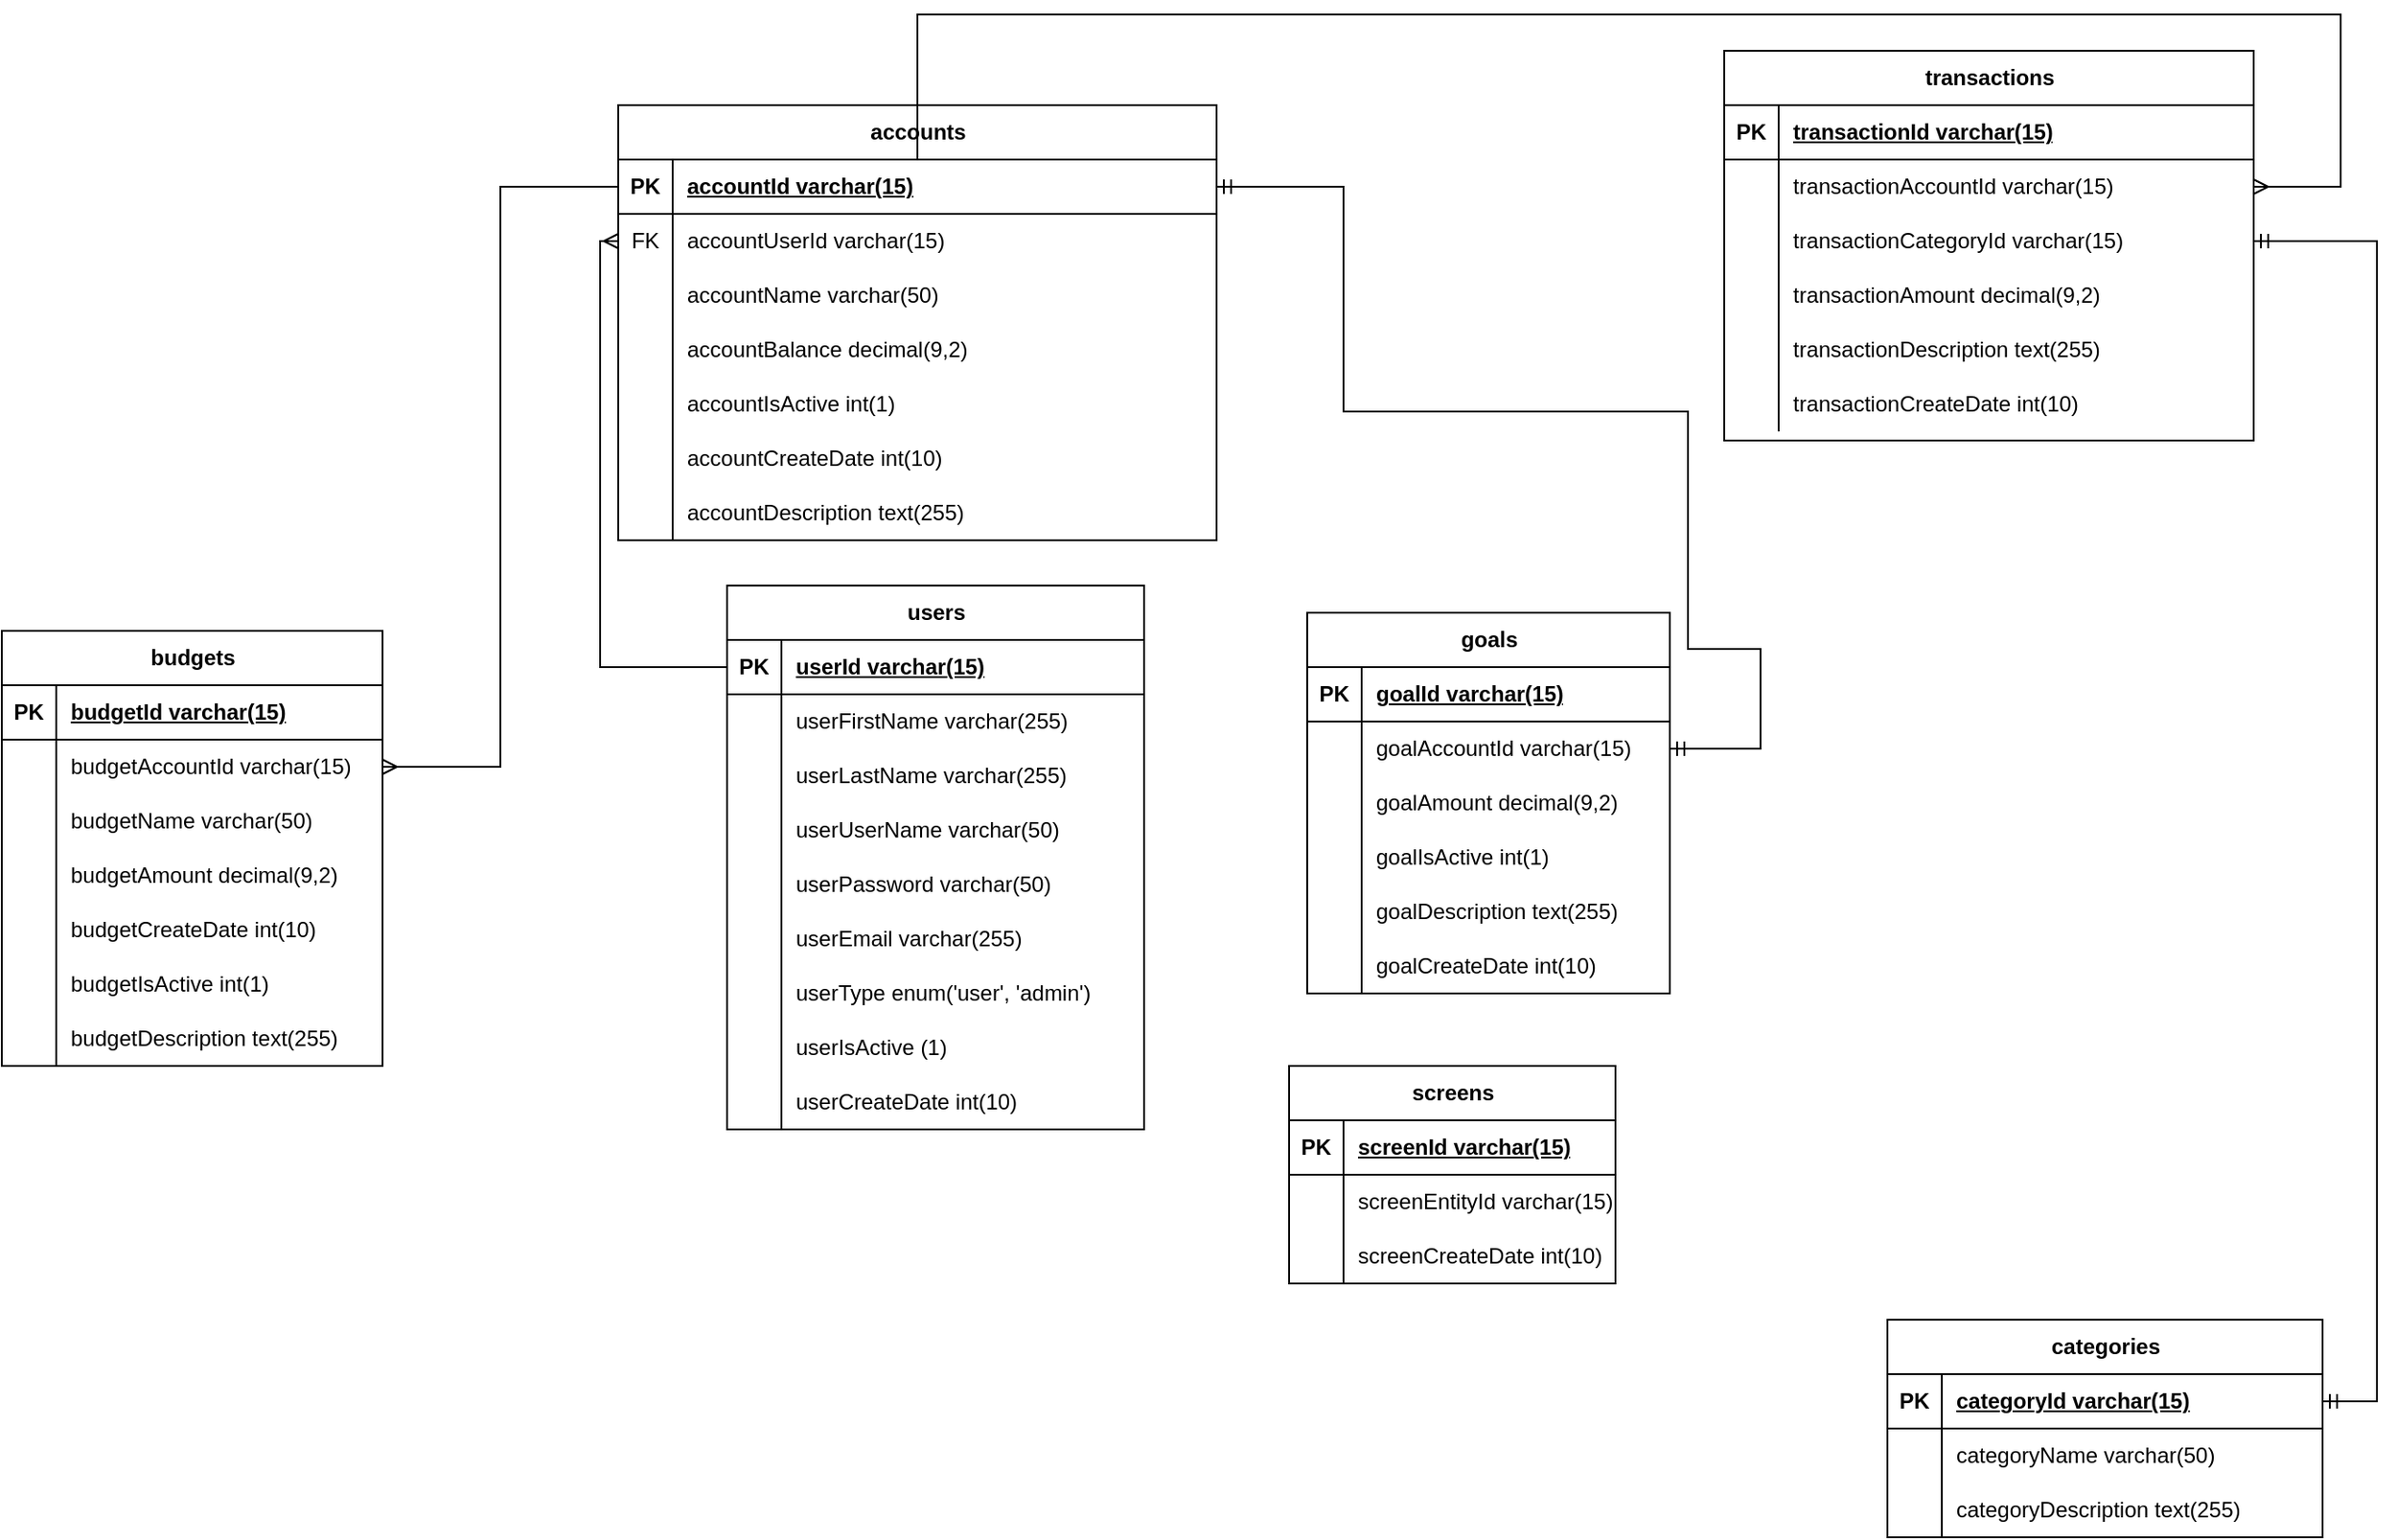 <mxfile version="23.0.2" type="device">
  <diagram name="Page-1" id="NFfVPkfg3WspIjp5chch">
    <mxGraphModel dx="2524" dy="1944" grid="1" gridSize="10" guides="1" tooltips="1" connect="1" arrows="1" fold="1" page="1" pageScale="1" pageWidth="850" pageHeight="1100" math="0" shadow="0">
      <root>
        <mxCell id="0" />
        <mxCell id="1" parent="0" />
        <mxCell id="ps7p_dMLanbPdUKa7c9A-72" value="accounts" style="shape=table;startSize=30;container=1;collapsible=1;childLayout=tableLayout;fixedRows=1;rowLines=0;fontStyle=1;align=center;resizeLast=1;html=1;" parent="1" vertex="1">
          <mxGeometry x="130" y="-140" width="330" height="240" as="geometry" />
        </mxCell>
        <mxCell id="ps7p_dMLanbPdUKa7c9A-73" value="" style="shape=tableRow;horizontal=0;startSize=0;swimlaneHead=0;swimlaneBody=0;fillColor=none;collapsible=0;dropTarget=0;points=[[0,0.5],[1,0.5]];portConstraint=eastwest;top=0;left=0;right=0;bottom=1;" parent="ps7p_dMLanbPdUKa7c9A-72" vertex="1">
          <mxGeometry y="30" width="330" height="30" as="geometry" />
        </mxCell>
        <mxCell id="ps7p_dMLanbPdUKa7c9A-74" value="PK" style="shape=partialRectangle;connectable=0;fillColor=none;top=0;left=0;bottom=0;right=0;fontStyle=1;overflow=hidden;whiteSpace=wrap;html=1;" parent="ps7p_dMLanbPdUKa7c9A-73" vertex="1">
          <mxGeometry width="30" height="30" as="geometry">
            <mxRectangle width="30" height="30" as="alternateBounds" />
          </mxGeometry>
        </mxCell>
        <mxCell id="ps7p_dMLanbPdUKa7c9A-75" value="accountId varchar(15)" style="shape=partialRectangle;connectable=0;fillColor=none;top=0;left=0;bottom=0;right=0;align=left;spacingLeft=6;fontStyle=5;overflow=hidden;whiteSpace=wrap;html=1;" parent="ps7p_dMLanbPdUKa7c9A-73" vertex="1">
          <mxGeometry x="30" width="300" height="30" as="geometry">
            <mxRectangle width="300" height="30" as="alternateBounds" />
          </mxGeometry>
        </mxCell>
        <mxCell id="jUi3VwYQVoa_8vwCryRU-14" value="" style="shape=tableRow;horizontal=0;startSize=0;swimlaneHead=0;swimlaneBody=0;fillColor=none;collapsible=0;dropTarget=0;points=[[0,0.5],[1,0.5]];portConstraint=eastwest;top=0;left=0;right=0;bottom=0;" parent="ps7p_dMLanbPdUKa7c9A-72" vertex="1">
          <mxGeometry y="60" width="330" height="30" as="geometry" />
        </mxCell>
        <mxCell id="jUi3VwYQVoa_8vwCryRU-15" value="FK" style="shape=partialRectangle;connectable=0;fillColor=none;top=0;left=0;bottom=0;right=0;editable=1;overflow=hidden;whiteSpace=wrap;html=1;" parent="jUi3VwYQVoa_8vwCryRU-14" vertex="1">
          <mxGeometry width="30" height="30" as="geometry">
            <mxRectangle width="30" height="30" as="alternateBounds" />
          </mxGeometry>
        </mxCell>
        <mxCell id="jUi3VwYQVoa_8vwCryRU-16" value="accountUserId varchar(15)" style="shape=partialRectangle;connectable=0;fillColor=none;top=0;left=0;bottom=0;right=0;align=left;spacingLeft=6;overflow=hidden;whiteSpace=wrap;html=1;" parent="jUi3VwYQVoa_8vwCryRU-14" vertex="1">
          <mxGeometry x="30" width="300" height="30" as="geometry">
            <mxRectangle width="300" height="30" as="alternateBounds" />
          </mxGeometry>
        </mxCell>
        <mxCell id="ps7p_dMLanbPdUKa7c9A-76" value="" style="shape=tableRow;horizontal=0;startSize=0;swimlaneHead=0;swimlaneBody=0;fillColor=none;collapsible=0;dropTarget=0;points=[[0,0.5],[1,0.5]];portConstraint=eastwest;top=0;left=0;right=0;bottom=0;" parent="ps7p_dMLanbPdUKa7c9A-72" vertex="1">
          <mxGeometry y="90" width="330" height="30" as="geometry" />
        </mxCell>
        <mxCell id="ps7p_dMLanbPdUKa7c9A-77" value="" style="shape=partialRectangle;connectable=0;fillColor=none;top=0;left=0;bottom=0;right=0;editable=1;overflow=hidden;whiteSpace=wrap;html=1;" parent="ps7p_dMLanbPdUKa7c9A-76" vertex="1">
          <mxGeometry width="30" height="30" as="geometry">
            <mxRectangle width="30" height="30" as="alternateBounds" />
          </mxGeometry>
        </mxCell>
        <mxCell id="ps7p_dMLanbPdUKa7c9A-78" value="accountName varchar(50)" style="shape=partialRectangle;connectable=0;fillColor=none;top=0;left=0;bottom=0;right=0;align=left;spacingLeft=6;overflow=hidden;whiteSpace=wrap;html=1;" parent="ps7p_dMLanbPdUKa7c9A-76" vertex="1">
          <mxGeometry x="30" width="300" height="30" as="geometry">
            <mxRectangle width="300" height="30" as="alternateBounds" />
          </mxGeometry>
        </mxCell>
        <mxCell id="ps7p_dMLanbPdUKa7c9A-79" value="" style="shape=tableRow;horizontal=0;startSize=0;swimlaneHead=0;swimlaneBody=0;fillColor=none;collapsible=0;dropTarget=0;points=[[0,0.5],[1,0.5]];portConstraint=eastwest;top=0;left=0;right=0;bottom=0;" parent="ps7p_dMLanbPdUKa7c9A-72" vertex="1">
          <mxGeometry y="120" width="330" height="30" as="geometry" />
        </mxCell>
        <mxCell id="ps7p_dMLanbPdUKa7c9A-80" value="" style="shape=partialRectangle;connectable=0;fillColor=none;top=0;left=0;bottom=0;right=0;editable=1;overflow=hidden;whiteSpace=wrap;html=1;" parent="ps7p_dMLanbPdUKa7c9A-79" vertex="1">
          <mxGeometry width="30" height="30" as="geometry">
            <mxRectangle width="30" height="30" as="alternateBounds" />
          </mxGeometry>
        </mxCell>
        <mxCell id="ps7p_dMLanbPdUKa7c9A-81" value="accountBalance decimal(9,2)" style="shape=partialRectangle;connectable=0;fillColor=none;top=0;left=0;bottom=0;right=0;align=left;spacingLeft=6;overflow=hidden;whiteSpace=wrap;html=1;" parent="ps7p_dMLanbPdUKa7c9A-79" vertex="1">
          <mxGeometry x="30" width="300" height="30" as="geometry">
            <mxRectangle width="300" height="30" as="alternateBounds" />
          </mxGeometry>
        </mxCell>
        <mxCell id="ps7p_dMLanbPdUKa7c9A-128" value="" style="shape=tableRow;horizontal=0;startSize=0;swimlaneHead=0;swimlaneBody=0;fillColor=none;collapsible=0;dropTarget=0;points=[[0,0.5],[1,0.5]];portConstraint=eastwest;top=0;left=0;right=0;bottom=0;" parent="ps7p_dMLanbPdUKa7c9A-72" vertex="1">
          <mxGeometry y="150" width="330" height="30" as="geometry" />
        </mxCell>
        <mxCell id="ps7p_dMLanbPdUKa7c9A-129" value="" style="shape=partialRectangle;connectable=0;fillColor=none;top=0;left=0;bottom=0;right=0;editable=1;overflow=hidden;whiteSpace=wrap;html=1;" parent="ps7p_dMLanbPdUKa7c9A-128" vertex="1">
          <mxGeometry width="30" height="30" as="geometry">
            <mxRectangle width="30" height="30" as="alternateBounds" />
          </mxGeometry>
        </mxCell>
        <mxCell id="ps7p_dMLanbPdUKa7c9A-130" value="accountIsActive int(1)" style="shape=partialRectangle;connectable=0;fillColor=none;top=0;left=0;bottom=0;right=0;align=left;spacingLeft=6;overflow=hidden;whiteSpace=wrap;html=1;" parent="ps7p_dMLanbPdUKa7c9A-128" vertex="1">
          <mxGeometry x="30" width="300" height="30" as="geometry">
            <mxRectangle width="300" height="30" as="alternateBounds" />
          </mxGeometry>
        </mxCell>
        <mxCell id="ps7p_dMLanbPdUKa7c9A-131" value="" style="shape=tableRow;horizontal=0;startSize=0;swimlaneHead=0;swimlaneBody=0;fillColor=none;collapsible=0;dropTarget=0;points=[[0,0.5],[1,0.5]];portConstraint=eastwest;top=0;left=0;right=0;bottom=0;" parent="ps7p_dMLanbPdUKa7c9A-72" vertex="1">
          <mxGeometry y="180" width="330" height="30" as="geometry" />
        </mxCell>
        <mxCell id="ps7p_dMLanbPdUKa7c9A-132" value="" style="shape=partialRectangle;connectable=0;fillColor=none;top=0;left=0;bottom=0;right=0;editable=1;overflow=hidden;whiteSpace=wrap;html=1;" parent="ps7p_dMLanbPdUKa7c9A-131" vertex="1">
          <mxGeometry width="30" height="30" as="geometry">
            <mxRectangle width="30" height="30" as="alternateBounds" />
          </mxGeometry>
        </mxCell>
        <mxCell id="ps7p_dMLanbPdUKa7c9A-133" value="accountCreateDate int(10)" style="shape=partialRectangle;connectable=0;fillColor=none;top=0;left=0;bottom=0;right=0;align=left;spacingLeft=6;overflow=hidden;whiteSpace=wrap;html=1;" parent="ps7p_dMLanbPdUKa7c9A-131" vertex="1">
          <mxGeometry x="30" width="300" height="30" as="geometry">
            <mxRectangle width="300" height="30" as="alternateBounds" />
          </mxGeometry>
        </mxCell>
        <mxCell id="ps7p_dMLanbPdUKa7c9A-134" value="" style="shape=tableRow;horizontal=0;startSize=0;swimlaneHead=0;swimlaneBody=0;fillColor=none;collapsible=0;dropTarget=0;points=[[0,0.5],[1,0.5]];portConstraint=eastwest;top=0;left=0;right=0;bottom=0;" parent="ps7p_dMLanbPdUKa7c9A-72" vertex="1">
          <mxGeometry y="210" width="330" height="30" as="geometry" />
        </mxCell>
        <mxCell id="ps7p_dMLanbPdUKa7c9A-135" value="" style="shape=partialRectangle;connectable=0;fillColor=none;top=0;left=0;bottom=0;right=0;editable=1;overflow=hidden;whiteSpace=wrap;html=1;" parent="ps7p_dMLanbPdUKa7c9A-134" vertex="1">
          <mxGeometry width="30" height="30" as="geometry">
            <mxRectangle width="30" height="30" as="alternateBounds" />
          </mxGeometry>
        </mxCell>
        <mxCell id="ps7p_dMLanbPdUKa7c9A-136" value="accountDescription text(255)" style="shape=partialRectangle;connectable=0;fillColor=none;top=0;left=0;bottom=0;right=0;align=left;spacingLeft=6;overflow=hidden;whiteSpace=wrap;html=1;" parent="ps7p_dMLanbPdUKa7c9A-134" vertex="1">
          <mxGeometry x="30" width="300" height="30" as="geometry">
            <mxRectangle width="300" height="30" as="alternateBounds" />
          </mxGeometry>
        </mxCell>
        <mxCell id="ps7p_dMLanbPdUKa7c9A-91" value="transactions" style="shape=table;startSize=30;container=1;collapsible=1;childLayout=tableLayout;fixedRows=1;rowLines=0;fontStyle=1;align=center;resizeLast=1;html=1;" parent="1" vertex="1">
          <mxGeometry x="740" y="-170" width="292" height="215" as="geometry" />
        </mxCell>
        <mxCell id="ps7p_dMLanbPdUKa7c9A-92" value="" style="shape=tableRow;horizontal=0;startSize=0;swimlaneHead=0;swimlaneBody=0;fillColor=none;collapsible=0;dropTarget=0;points=[[0,0.5],[1,0.5]];portConstraint=eastwest;top=0;left=0;right=0;bottom=1;" parent="ps7p_dMLanbPdUKa7c9A-91" vertex="1">
          <mxGeometry y="30" width="292" height="30" as="geometry" />
        </mxCell>
        <mxCell id="ps7p_dMLanbPdUKa7c9A-93" value="PK" style="shape=partialRectangle;connectable=0;fillColor=none;top=0;left=0;bottom=0;right=0;fontStyle=1;overflow=hidden;whiteSpace=wrap;html=1;" parent="ps7p_dMLanbPdUKa7c9A-92" vertex="1">
          <mxGeometry width="30" height="30" as="geometry">
            <mxRectangle width="30" height="30" as="alternateBounds" />
          </mxGeometry>
        </mxCell>
        <mxCell id="ps7p_dMLanbPdUKa7c9A-94" value="transactionId varchar(15)" style="shape=partialRectangle;connectable=0;fillColor=none;top=0;left=0;bottom=0;right=0;align=left;spacingLeft=6;fontStyle=5;overflow=hidden;whiteSpace=wrap;html=1;" parent="ps7p_dMLanbPdUKa7c9A-92" vertex="1">
          <mxGeometry x="30" width="262" height="30" as="geometry">
            <mxRectangle width="262" height="30" as="alternateBounds" />
          </mxGeometry>
        </mxCell>
        <mxCell id="dwCNZ2BF6csvc88I9Wvq-50" value="" style="shape=tableRow;horizontal=0;startSize=0;swimlaneHead=0;swimlaneBody=0;fillColor=none;collapsible=0;dropTarget=0;points=[[0,0.5],[1,0.5]];portConstraint=eastwest;top=0;left=0;right=0;bottom=0;" parent="ps7p_dMLanbPdUKa7c9A-91" vertex="1">
          <mxGeometry y="60" width="292" height="30" as="geometry" />
        </mxCell>
        <mxCell id="dwCNZ2BF6csvc88I9Wvq-51" value="" style="shape=partialRectangle;connectable=0;fillColor=none;top=0;left=0;bottom=0;right=0;editable=1;overflow=hidden;whiteSpace=wrap;html=1;" parent="dwCNZ2BF6csvc88I9Wvq-50" vertex="1">
          <mxGeometry width="30" height="30" as="geometry">
            <mxRectangle width="30" height="30" as="alternateBounds" />
          </mxGeometry>
        </mxCell>
        <mxCell id="dwCNZ2BF6csvc88I9Wvq-52" value="transactionAccountId varchar(15)" style="shape=partialRectangle;connectable=0;fillColor=none;top=0;left=0;bottom=0;right=0;align=left;spacingLeft=6;overflow=hidden;whiteSpace=wrap;html=1;" parent="dwCNZ2BF6csvc88I9Wvq-50" vertex="1">
          <mxGeometry x="30" width="262" height="30" as="geometry">
            <mxRectangle width="262" height="30" as="alternateBounds" />
          </mxGeometry>
        </mxCell>
        <mxCell id="NsDCv9DLv3dNSXwsQV9g-46" value="" style="shape=tableRow;horizontal=0;startSize=0;swimlaneHead=0;swimlaneBody=0;fillColor=none;collapsible=0;dropTarget=0;points=[[0,0.5],[1,0.5]];portConstraint=eastwest;top=0;left=0;right=0;bottom=0;" parent="ps7p_dMLanbPdUKa7c9A-91" vertex="1">
          <mxGeometry y="90" width="292" height="30" as="geometry" />
        </mxCell>
        <mxCell id="NsDCv9DLv3dNSXwsQV9g-47" value="" style="shape=partialRectangle;connectable=0;fillColor=none;top=0;left=0;bottom=0;right=0;editable=1;overflow=hidden;whiteSpace=wrap;html=1;" parent="NsDCv9DLv3dNSXwsQV9g-46" vertex="1">
          <mxGeometry width="30" height="30" as="geometry">
            <mxRectangle width="30" height="30" as="alternateBounds" />
          </mxGeometry>
        </mxCell>
        <mxCell id="NsDCv9DLv3dNSXwsQV9g-48" value="transactionCategoryId varchar(15)" style="shape=partialRectangle;connectable=0;fillColor=none;top=0;left=0;bottom=0;right=0;align=left;spacingLeft=6;overflow=hidden;whiteSpace=wrap;html=1;" parent="NsDCv9DLv3dNSXwsQV9g-46" vertex="1">
          <mxGeometry x="30" width="262" height="30" as="geometry">
            <mxRectangle width="262" height="30" as="alternateBounds" />
          </mxGeometry>
        </mxCell>
        <mxCell id="ps7p_dMLanbPdUKa7c9A-98" value="" style="shape=tableRow;horizontal=0;startSize=0;swimlaneHead=0;swimlaneBody=0;fillColor=none;collapsible=0;dropTarget=0;points=[[0,0.5],[1,0.5]];portConstraint=eastwest;top=0;left=0;right=0;bottom=0;" parent="ps7p_dMLanbPdUKa7c9A-91" vertex="1">
          <mxGeometry y="120" width="292" height="30" as="geometry" />
        </mxCell>
        <mxCell id="ps7p_dMLanbPdUKa7c9A-99" value="" style="shape=partialRectangle;connectable=0;fillColor=none;top=0;left=0;bottom=0;right=0;editable=1;overflow=hidden;whiteSpace=wrap;html=1;" parent="ps7p_dMLanbPdUKa7c9A-98" vertex="1">
          <mxGeometry width="30" height="30" as="geometry">
            <mxRectangle width="30" height="30" as="alternateBounds" />
          </mxGeometry>
        </mxCell>
        <mxCell id="ps7p_dMLanbPdUKa7c9A-100" value="transactionAmount decimal(9,2)" style="shape=partialRectangle;connectable=0;fillColor=none;top=0;left=0;bottom=0;right=0;align=left;spacingLeft=6;overflow=hidden;whiteSpace=wrap;html=1;" parent="ps7p_dMLanbPdUKa7c9A-98" vertex="1">
          <mxGeometry x="30" width="262" height="30" as="geometry">
            <mxRectangle width="262" height="30" as="alternateBounds" />
          </mxGeometry>
        </mxCell>
        <mxCell id="ps7p_dMLanbPdUKa7c9A-104" value="" style="shape=tableRow;horizontal=0;startSize=0;swimlaneHead=0;swimlaneBody=0;fillColor=none;collapsible=0;dropTarget=0;points=[[0,0.5],[1,0.5]];portConstraint=eastwest;top=0;left=0;right=0;bottom=0;" parent="ps7p_dMLanbPdUKa7c9A-91" vertex="1">
          <mxGeometry y="150" width="292" height="30" as="geometry" />
        </mxCell>
        <mxCell id="ps7p_dMLanbPdUKa7c9A-105" value="" style="shape=partialRectangle;connectable=0;fillColor=none;top=0;left=0;bottom=0;right=0;editable=1;overflow=hidden;whiteSpace=wrap;html=1;" parent="ps7p_dMLanbPdUKa7c9A-104" vertex="1">
          <mxGeometry width="30" height="30" as="geometry">
            <mxRectangle width="30" height="30" as="alternateBounds" />
          </mxGeometry>
        </mxCell>
        <mxCell id="ps7p_dMLanbPdUKa7c9A-106" value="transactionDescription text(255)" style="shape=partialRectangle;connectable=0;fillColor=none;top=0;left=0;bottom=0;right=0;align=left;spacingLeft=6;overflow=hidden;whiteSpace=wrap;html=1;" parent="ps7p_dMLanbPdUKa7c9A-104" vertex="1">
          <mxGeometry x="30" width="262" height="30" as="geometry">
            <mxRectangle width="262" height="30" as="alternateBounds" />
          </mxGeometry>
        </mxCell>
        <mxCell id="ps7p_dMLanbPdUKa7c9A-107" value="" style="shape=tableRow;horizontal=0;startSize=0;swimlaneHead=0;swimlaneBody=0;fillColor=none;collapsible=0;dropTarget=0;points=[[0,0.5],[1,0.5]];portConstraint=eastwest;top=0;left=0;right=0;bottom=0;" parent="ps7p_dMLanbPdUKa7c9A-91" vertex="1">
          <mxGeometry y="180" width="292" height="30" as="geometry" />
        </mxCell>
        <mxCell id="ps7p_dMLanbPdUKa7c9A-108" value="" style="shape=partialRectangle;connectable=0;fillColor=none;top=0;left=0;bottom=0;right=0;editable=1;overflow=hidden;whiteSpace=wrap;html=1;" parent="ps7p_dMLanbPdUKa7c9A-107" vertex="1">
          <mxGeometry width="30" height="30" as="geometry">
            <mxRectangle width="30" height="30" as="alternateBounds" />
          </mxGeometry>
        </mxCell>
        <mxCell id="ps7p_dMLanbPdUKa7c9A-109" value="transactionCreateDate int(10)" style="shape=partialRectangle;connectable=0;fillColor=none;top=0;left=0;bottom=0;right=0;align=left;spacingLeft=6;overflow=hidden;whiteSpace=wrap;html=1;" parent="ps7p_dMLanbPdUKa7c9A-107" vertex="1">
          <mxGeometry x="30" width="262" height="30" as="geometry">
            <mxRectangle width="262" height="30" as="alternateBounds" />
          </mxGeometry>
        </mxCell>
        <mxCell id="jUi3VwYQVoa_8vwCryRU-1" value="users" style="shape=table;startSize=30;container=1;collapsible=1;childLayout=tableLayout;fixedRows=1;rowLines=0;fontStyle=1;align=center;resizeLast=1;html=1;" parent="1" vertex="1">
          <mxGeometry x="190" y="125" width="230" height="300" as="geometry" />
        </mxCell>
        <mxCell id="jUi3VwYQVoa_8vwCryRU-2" value="" style="shape=tableRow;horizontal=0;startSize=0;swimlaneHead=0;swimlaneBody=0;fillColor=none;collapsible=0;dropTarget=0;points=[[0,0.5],[1,0.5]];portConstraint=eastwest;top=0;left=0;right=0;bottom=1;" parent="jUi3VwYQVoa_8vwCryRU-1" vertex="1">
          <mxGeometry y="30" width="230" height="30" as="geometry" />
        </mxCell>
        <mxCell id="jUi3VwYQVoa_8vwCryRU-3" value="PK" style="shape=partialRectangle;connectable=0;fillColor=none;top=0;left=0;bottom=0;right=0;fontStyle=1;overflow=hidden;whiteSpace=wrap;html=1;" parent="jUi3VwYQVoa_8vwCryRU-2" vertex="1">
          <mxGeometry width="30" height="30" as="geometry">
            <mxRectangle width="30" height="30" as="alternateBounds" />
          </mxGeometry>
        </mxCell>
        <mxCell id="jUi3VwYQVoa_8vwCryRU-4" value="userId varchar(15)" style="shape=partialRectangle;connectable=0;fillColor=none;top=0;left=0;bottom=0;right=0;align=left;spacingLeft=6;fontStyle=5;overflow=hidden;whiteSpace=wrap;html=1;" parent="jUi3VwYQVoa_8vwCryRU-2" vertex="1">
          <mxGeometry x="30" width="200" height="30" as="geometry">
            <mxRectangle width="200" height="30" as="alternateBounds" />
          </mxGeometry>
        </mxCell>
        <mxCell id="NsDCv9DLv3dNSXwsQV9g-1" value="" style="shape=tableRow;horizontal=0;startSize=0;swimlaneHead=0;swimlaneBody=0;fillColor=none;collapsible=0;dropTarget=0;points=[[0,0.5],[1,0.5]];portConstraint=eastwest;top=0;left=0;right=0;bottom=0;" parent="jUi3VwYQVoa_8vwCryRU-1" vertex="1">
          <mxGeometry y="60" width="230" height="30" as="geometry" />
        </mxCell>
        <mxCell id="NsDCv9DLv3dNSXwsQV9g-2" value="" style="shape=partialRectangle;connectable=0;fillColor=none;top=0;left=0;bottom=0;right=0;editable=1;overflow=hidden;whiteSpace=wrap;html=1;" parent="NsDCv9DLv3dNSXwsQV9g-1" vertex="1">
          <mxGeometry width="30" height="30" as="geometry">
            <mxRectangle width="30" height="30" as="alternateBounds" />
          </mxGeometry>
        </mxCell>
        <mxCell id="NsDCv9DLv3dNSXwsQV9g-3" value="userFirstName varchar(255)" style="shape=partialRectangle;connectable=0;fillColor=none;top=0;left=0;bottom=0;right=0;align=left;spacingLeft=6;overflow=hidden;whiteSpace=wrap;html=1;" parent="NsDCv9DLv3dNSXwsQV9g-1" vertex="1">
          <mxGeometry x="30" width="200" height="30" as="geometry">
            <mxRectangle width="200" height="30" as="alternateBounds" />
          </mxGeometry>
        </mxCell>
        <mxCell id="NsDCv9DLv3dNSXwsQV9g-29" value="" style="shape=tableRow;horizontal=0;startSize=0;swimlaneHead=0;swimlaneBody=0;fillColor=none;collapsible=0;dropTarget=0;points=[[0,0.5],[1,0.5]];portConstraint=eastwest;top=0;left=0;right=0;bottom=0;" parent="jUi3VwYQVoa_8vwCryRU-1" vertex="1">
          <mxGeometry y="90" width="230" height="30" as="geometry" />
        </mxCell>
        <mxCell id="NsDCv9DLv3dNSXwsQV9g-30" value="" style="shape=partialRectangle;connectable=0;fillColor=none;top=0;left=0;bottom=0;right=0;editable=1;overflow=hidden;whiteSpace=wrap;html=1;" parent="NsDCv9DLv3dNSXwsQV9g-29" vertex="1">
          <mxGeometry width="30" height="30" as="geometry">
            <mxRectangle width="30" height="30" as="alternateBounds" />
          </mxGeometry>
        </mxCell>
        <mxCell id="NsDCv9DLv3dNSXwsQV9g-31" value="userLastName varchar(255)&lt;br&gt;" style="shape=partialRectangle;connectable=0;fillColor=none;top=0;left=0;bottom=0;right=0;align=left;spacingLeft=6;overflow=hidden;whiteSpace=wrap;html=1;" parent="NsDCv9DLv3dNSXwsQV9g-29" vertex="1">
          <mxGeometry x="30" width="200" height="30" as="geometry">
            <mxRectangle width="200" height="30" as="alternateBounds" />
          </mxGeometry>
        </mxCell>
        <mxCell id="jUi3VwYQVoa_8vwCryRU-5" value="" style="shape=tableRow;horizontal=0;startSize=0;swimlaneHead=0;swimlaneBody=0;fillColor=none;collapsible=0;dropTarget=0;points=[[0,0.5],[1,0.5]];portConstraint=eastwest;top=0;left=0;right=0;bottom=0;" parent="jUi3VwYQVoa_8vwCryRU-1" vertex="1">
          <mxGeometry y="120" width="230" height="30" as="geometry" />
        </mxCell>
        <mxCell id="jUi3VwYQVoa_8vwCryRU-6" value="" style="shape=partialRectangle;connectable=0;fillColor=none;top=0;left=0;bottom=0;right=0;editable=1;overflow=hidden;whiteSpace=wrap;html=1;" parent="jUi3VwYQVoa_8vwCryRU-5" vertex="1">
          <mxGeometry width="30" height="30" as="geometry">
            <mxRectangle width="30" height="30" as="alternateBounds" />
          </mxGeometry>
        </mxCell>
        <mxCell id="jUi3VwYQVoa_8vwCryRU-7" value="userUserName varchar(50)" style="shape=partialRectangle;connectable=0;fillColor=none;top=0;left=0;bottom=0;right=0;align=left;spacingLeft=6;overflow=hidden;whiteSpace=wrap;html=1;" parent="jUi3VwYQVoa_8vwCryRU-5" vertex="1">
          <mxGeometry x="30" width="200" height="30" as="geometry">
            <mxRectangle width="200" height="30" as="alternateBounds" />
          </mxGeometry>
        </mxCell>
        <mxCell id="jUi3VwYQVoa_8vwCryRU-8" value="" style="shape=tableRow;horizontal=0;startSize=0;swimlaneHead=0;swimlaneBody=0;fillColor=none;collapsible=0;dropTarget=0;points=[[0,0.5],[1,0.5]];portConstraint=eastwest;top=0;left=0;right=0;bottom=0;" parent="jUi3VwYQVoa_8vwCryRU-1" vertex="1">
          <mxGeometry y="150" width="230" height="30" as="geometry" />
        </mxCell>
        <mxCell id="jUi3VwYQVoa_8vwCryRU-9" value="" style="shape=partialRectangle;connectable=0;fillColor=none;top=0;left=0;bottom=0;right=0;editable=1;overflow=hidden;whiteSpace=wrap;html=1;" parent="jUi3VwYQVoa_8vwCryRU-8" vertex="1">
          <mxGeometry width="30" height="30" as="geometry">
            <mxRectangle width="30" height="30" as="alternateBounds" />
          </mxGeometry>
        </mxCell>
        <mxCell id="jUi3VwYQVoa_8vwCryRU-10" value="userPassword varchar(50)" style="shape=partialRectangle;connectable=0;fillColor=none;top=0;left=0;bottom=0;right=0;align=left;spacingLeft=6;overflow=hidden;whiteSpace=wrap;html=1;" parent="jUi3VwYQVoa_8vwCryRU-8" vertex="1">
          <mxGeometry x="30" width="200" height="30" as="geometry">
            <mxRectangle width="200" height="30" as="alternateBounds" />
          </mxGeometry>
        </mxCell>
        <mxCell id="jUi3VwYQVoa_8vwCryRU-11" value="" style="shape=tableRow;horizontal=0;startSize=0;swimlaneHead=0;swimlaneBody=0;fillColor=none;collapsible=0;dropTarget=0;points=[[0,0.5],[1,0.5]];portConstraint=eastwest;top=0;left=0;right=0;bottom=0;" parent="jUi3VwYQVoa_8vwCryRU-1" vertex="1">
          <mxGeometry y="180" width="230" height="30" as="geometry" />
        </mxCell>
        <mxCell id="jUi3VwYQVoa_8vwCryRU-12" value="" style="shape=partialRectangle;connectable=0;fillColor=none;top=0;left=0;bottom=0;right=0;editable=1;overflow=hidden;whiteSpace=wrap;html=1;" parent="jUi3VwYQVoa_8vwCryRU-11" vertex="1">
          <mxGeometry width="30" height="30" as="geometry">
            <mxRectangle width="30" height="30" as="alternateBounds" />
          </mxGeometry>
        </mxCell>
        <mxCell id="jUi3VwYQVoa_8vwCryRU-13" value="userEmail varchar(255)" style="shape=partialRectangle;connectable=0;fillColor=none;top=0;left=0;bottom=0;right=0;align=left;spacingLeft=6;overflow=hidden;whiteSpace=wrap;html=1;" parent="jUi3VwYQVoa_8vwCryRU-11" vertex="1">
          <mxGeometry x="30" width="200" height="30" as="geometry">
            <mxRectangle width="200" height="30" as="alternateBounds" />
          </mxGeometry>
        </mxCell>
        <mxCell id="NsDCv9DLv3dNSXwsQV9g-53" value="" style="shape=tableRow;horizontal=0;startSize=0;swimlaneHead=0;swimlaneBody=0;fillColor=none;collapsible=0;dropTarget=0;points=[[0,0.5],[1,0.5]];portConstraint=eastwest;top=0;left=0;right=0;bottom=0;" parent="jUi3VwYQVoa_8vwCryRU-1" vertex="1">
          <mxGeometry y="210" width="230" height="30" as="geometry" />
        </mxCell>
        <mxCell id="NsDCv9DLv3dNSXwsQV9g-54" value="" style="shape=partialRectangle;connectable=0;fillColor=none;top=0;left=0;bottom=0;right=0;editable=1;overflow=hidden;whiteSpace=wrap;html=1;" parent="NsDCv9DLv3dNSXwsQV9g-53" vertex="1">
          <mxGeometry width="30" height="30" as="geometry">
            <mxRectangle width="30" height="30" as="alternateBounds" />
          </mxGeometry>
        </mxCell>
        <mxCell id="NsDCv9DLv3dNSXwsQV9g-55" value="userType enum(&#39;user&#39;, &#39;admin&#39;)" style="shape=partialRectangle;connectable=0;fillColor=none;top=0;left=0;bottom=0;right=0;align=left;spacingLeft=6;overflow=hidden;whiteSpace=wrap;html=1;" parent="NsDCv9DLv3dNSXwsQV9g-53" vertex="1">
          <mxGeometry x="30" width="200" height="30" as="geometry">
            <mxRectangle width="200" height="30" as="alternateBounds" />
          </mxGeometry>
        </mxCell>
        <mxCell id="jUi3VwYQVoa_8vwCryRU-18" value="" style="shape=tableRow;horizontal=0;startSize=0;swimlaneHead=0;swimlaneBody=0;fillColor=none;collapsible=0;dropTarget=0;points=[[0,0.5],[1,0.5]];portConstraint=eastwest;top=0;left=0;right=0;bottom=0;" parent="jUi3VwYQVoa_8vwCryRU-1" vertex="1">
          <mxGeometry y="240" width="230" height="30" as="geometry" />
        </mxCell>
        <mxCell id="jUi3VwYQVoa_8vwCryRU-19" value="" style="shape=partialRectangle;connectable=0;fillColor=none;top=0;left=0;bottom=0;right=0;editable=1;overflow=hidden;whiteSpace=wrap;html=1;" parent="jUi3VwYQVoa_8vwCryRU-18" vertex="1">
          <mxGeometry width="30" height="30" as="geometry">
            <mxRectangle width="30" height="30" as="alternateBounds" />
          </mxGeometry>
        </mxCell>
        <mxCell id="jUi3VwYQVoa_8vwCryRU-20" value="userIsActive (1)" style="shape=partialRectangle;connectable=0;fillColor=none;top=0;left=0;bottom=0;right=0;align=left;spacingLeft=6;overflow=hidden;whiteSpace=wrap;html=1;" parent="jUi3VwYQVoa_8vwCryRU-18" vertex="1">
          <mxGeometry x="30" width="200" height="30" as="geometry">
            <mxRectangle width="200" height="30" as="alternateBounds" />
          </mxGeometry>
        </mxCell>
        <mxCell id="jUi3VwYQVoa_8vwCryRU-21" value="" style="shape=tableRow;horizontal=0;startSize=0;swimlaneHead=0;swimlaneBody=0;fillColor=none;collapsible=0;dropTarget=0;points=[[0,0.5],[1,0.5]];portConstraint=eastwest;top=0;left=0;right=0;bottom=0;" parent="jUi3VwYQVoa_8vwCryRU-1" vertex="1">
          <mxGeometry y="270" width="230" height="30" as="geometry" />
        </mxCell>
        <mxCell id="jUi3VwYQVoa_8vwCryRU-22" value="" style="shape=partialRectangle;connectable=0;fillColor=none;top=0;left=0;bottom=0;right=0;editable=1;overflow=hidden;whiteSpace=wrap;html=1;" parent="jUi3VwYQVoa_8vwCryRU-21" vertex="1">
          <mxGeometry width="30" height="30" as="geometry">
            <mxRectangle width="30" height="30" as="alternateBounds" />
          </mxGeometry>
        </mxCell>
        <mxCell id="jUi3VwYQVoa_8vwCryRU-23" value="userCreateDate int(10)" style="shape=partialRectangle;connectable=0;fillColor=none;top=0;left=0;bottom=0;right=0;align=left;spacingLeft=6;overflow=hidden;whiteSpace=wrap;html=1;" parent="jUi3VwYQVoa_8vwCryRU-21" vertex="1">
          <mxGeometry x="30" width="200" height="30" as="geometry">
            <mxRectangle width="200" height="30" as="alternateBounds" />
          </mxGeometry>
        </mxCell>
        <mxCell id="jUi3VwYQVoa_8vwCryRU-17" value="" style="edgeStyle=orthogonalEdgeStyle;fontSize=12;html=1;endArrow=ERmany;rounded=0;exitX=0;exitY=0.5;exitDx=0;exitDy=0;entryX=0;entryY=0.5;entryDx=0;entryDy=0;" parent="1" source="jUi3VwYQVoa_8vwCryRU-2" target="jUi3VwYQVoa_8vwCryRU-14" edge="1">
          <mxGeometry width="100" height="100" relative="1" as="geometry">
            <mxPoint x="-200" y="690" as="sourcePoint" />
            <mxPoint x="-100" y="590" as="targetPoint" />
          </mxGeometry>
        </mxCell>
        <mxCell id="3oDdjwrBr7l67XCwkS1e-1" value="categories" style="shape=table;startSize=30;container=1;collapsible=1;childLayout=tableLayout;fixedRows=1;rowLines=0;fontStyle=1;align=center;resizeLast=1;html=1;" parent="1" vertex="1">
          <mxGeometry x="830" y="530" width="240" height="120" as="geometry" />
        </mxCell>
        <mxCell id="3oDdjwrBr7l67XCwkS1e-2" value="" style="shape=tableRow;horizontal=0;startSize=0;swimlaneHead=0;swimlaneBody=0;fillColor=none;collapsible=0;dropTarget=0;points=[[0,0.5],[1,0.5]];portConstraint=eastwest;top=0;left=0;right=0;bottom=1;" parent="3oDdjwrBr7l67XCwkS1e-1" vertex="1">
          <mxGeometry y="30" width="240" height="30" as="geometry" />
        </mxCell>
        <mxCell id="3oDdjwrBr7l67XCwkS1e-3" value="PK" style="shape=partialRectangle;connectable=0;fillColor=none;top=0;left=0;bottom=0;right=0;fontStyle=1;overflow=hidden;whiteSpace=wrap;html=1;" parent="3oDdjwrBr7l67XCwkS1e-2" vertex="1">
          <mxGeometry width="30" height="30" as="geometry">
            <mxRectangle width="30" height="30" as="alternateBounds" />
          </mxGeometry>
        </mxCell>
        <mxCell id="3oDdjwrBr7l67XCwkS1e-4" value="categoryId varchar(15)" style="shape=partialRectangle;connectable=0;fillColor=none;top=0;left=0;bottom=0;right=0;align=left;spacingLeft=6;fontStyle=5;overflow=hidden;whiteSpace=wrap;html=1;" parent="3oDdjwrBr7l67XCwkS1e-2" vertex="1">
          <mxGeometry x="30" width="210" height="30" as="geometry">
            <mxRectangle width="210" height="30" as="alternateBounds" />
          </mxGeometry>
        </mxCell>
        <mxCell id="3oDdjwrBr7l67XCwkS1e-5" value="" style="shape=tableRow;horizontal=0;startSize=0;swimlaneHead=0;swimlaneBody=0;fillColor=none;collapsible=0;dropTarget=0;points=[[0,0.5],[1,0.5]];portConstraint=eastwest;top=0;left=0;right=0;bottom=0;" parent="3oDdjwrBr7l67XCwkS1e-1" vertex="1">
          <mxGeometry y="60" width="240" height="30" as="geometry" />
        </mxCell>
        <mxCell id="3oDdjwrBr7l67XCwkS1e-6" value="" style="shape=partialRectangle;connectable=0;fillColor=none;top=0;left=0;bottom=0;right=0;editable=1;overflow=hidden;whiteSpace=wrap;html=1;" parent="3oDdjwrBr7l67XCwkS1e-5" vertex="1">
          <mxGeometry width="30" height="30" as="geometry">
            <mxRectangle width="30" height="30" as="alternateBounds" />
          </mxGeometry>
        </mxCell>
        <mxCell id="3oDdjwrBr7l67XCwkS1e-7" value="categoryName varchar(50)" style="shape=partialRectangle;connectable=0;fillColor=none;top=0;left=0;bottom=0;right=0;align=left;spacingLeft=6;overflow=hidden;whiteSpace=wrap;html=1;" parent="3oDdjwrBr7l67XCwkS1e-5" vertex="1">
          <mxGeometry x="30" width="210" height="30" as="geometry">
            <mxRectangle width="210" height="30" as="alternateBounds" />
          </mxGeometry>
        </mxCell>
        <mxCell id="3oDdjwrBr7l67XCwkS1e-8" value="" style="shape=tableRow;horizontal=0;startSize=0;swimlaneHead=0;swimlaneBody=0;fillColor=none;collapsible=0;dropTarget=0;points=[[0,0.5],[1,0.5]];portConstraint=eastwest;top=0;left=0;right=0;bottom=0;" parent="3oDdjwrBr7l67XCwkS1e-1" vertex="1">
          <mxGeometry y="90" width="240" height="30" as="geometry" />
        </mxCell>
        <mxCell id="3oDdjwrBr7l67XCwkS1e-9" value="" style="shape=partialRectangle;connectable=0;fillColor=none;top=0;left=0;bottom=0;right=0;editable=1;overflow=hidden;whiteSpace=wrap;html=1;" parent="3oDdjwrBr7l67XCwkS1e-8" vertex="1">
          <mxGeometry width="30" height="30" as="geometry">
            <mxRectangle width="30" height="30" as="alternateBounds" />
          </mxGeometry>
        </mxCell>
        <mxCell id="3oDdjwrBr7l67XCwkS1e-10" value="categoryDescription text(255)" style="shape=partialRectangle;connectable=0;fillColor=none;top=0;left=0;bottom=0;right=0;align=left;spacingLeft=6;overflow=hidden;whiteSpace=wrap;html=1;" parent="3oDdjwrBr7l67XCwkS1e-8" vertex="1">
          <mxGeometry x="30" width="210" height="30" as="geometry">
            <mxRectangle width="210" height="30" as="alternateBounds" />
          </mxGeometry>
        </mxCell>
        <mxCell id="dwCNZ2BF6csvc88I9Wvq-1" value="budgets" style="shape=table;startSize=30;container=1;collapsible=1;childLayout=tableLayout;fixedRows=1;rowLines=0;fontStyle=1;align=center;resizeLast=1;html=1;" parent="1" vertex="1">
          <mxGeometry x="-210" y="150" width="210" height="240" as="geometry" />
        </mxCell>
        <mxCell id="dwCNZ2BF6csvc88I9Wvq-2" value="" style="shape=tableRow;horizontal=0;startSize=0;swimlaneHead=0;swimlaneBody=0;fillColor=none;collapsible=0;dropTarget=0;points=[[0,0.5],[1,0.5]];portConstraint=eastwest;top=0;left=0;right=0;bottom=1;" parent="dwCNZ2BF6csvc88I9Wvq-1" vertex="1">
          <mxGeometry y="30" width="210" height="30" as="geometry" />
        </mxCell>
        <mxCell id="dwCNZ2BF6csvc88I9Wvq-3" value="PK" style="shape=partialRectangle;connectable=0;fillColor=none;top=0;left=0;bottom=0;right=0;fontStyle=1;overflow=hidden;whiteSpace=wrap;html=1;" parent="dwCNZ2BF6csvc88I9Wvq-2" vertex="1">
          <mxGeometry width="30" height="30" as="geometry">
            <mxRectangle width="30" height="30" as="alternateBounds" />
          </mxGeometry>
        </mxCell>
        <mxCell id="dwCNZ2BF6csvc88I9Wvq-4" value="budgetId varchar(15)" style="shape=partialRectangle;connectable=0;fillColor=none;top=0;left=0;bottom=0;right=0;align=left;spacingLeft=6;fontStyle=5;overflow=hidden;whiteSpace=wrap;html=1;" parent="dwCNZ2BF6csvc88I9Wvq-2" vertex="1">
          <mxGeometry x="30" width="180" height="30" as="geometry">
            <mxRectangle width="180" height="30" as="alternateBounds" />
          </mxGeometry>
        </mxCell>
        <mxCell id="dwCNZ2BF6csvc88I9Wvq-5" value="" style="shape=tableRow;horizontal=0;startSize=0;swimlaneHead=0;swimlaneBody=0;fillColor=none;collapsible=0;dropTarget=0;points=[[0,0.5],[1,0.5]];portConstraint=eastwest;top=0;left=0;right=0;bottom=0;" parent="dwCNZ2BF6csvc88I9Wvq-1" vertex="1">
          <mxGeometry y="60" width="210" height="30" as="geometry" />
        </mxCell>
        <mxCell id="dwCNZ2BF6csvc88I9Wvq-6" value="" style="shape=partialRectangle;connectable=0;fillColor=none;top=0;left=0;bottom=0;right=0;editable=1;overflow=hidden;whiteSpace=wrap;html=1;" parent="dwCNZ2BF6csvc88I9Wvq-5" vertex="1">
          <mxGeometry width="30" height="30" as="geometry">
            <mxRectangle width="30" height="30" as="alternateBounds" />
          </mxGeometry>
        </mxCell>
        <mxCell id="dwCNZ2BF6csvc88I9Wvq-7" value="budgetAccountId varchar(15)" style="shape=partialRectangle;connectable=0;fillColor=none;top=0;left=0;bottom=0;right=0;align=left;spacingLeft=6;overflow=hidden;whiteSpace=wrap;html=1;" parent="dwCNZ2BF6csvc88I9Wvq-5" vertex="1">
          <mxGeometry x="30" width="180" height="30" as="geometry">
            <mxRectangle width="180" height="30" as="alternateBounds" />
          </mxGeometry>
        </mxCell>
        <mxCell id="NsDCv9DLv3dNSXwsQV9g-50" value="" style="shape=tableRow;horizontal=0;startSize=0;swimlaneHead=0;swimlaneBody=0;fillColor=none;collapsible=0;dropTarget=0;points=[[0,0.5],[1,0.5]];portConstraint=eastwest;top=0;left=0;right=0;bottom=0;" parent="dwCNZ2BF6csvc88I9Wvq-1" vertex="1">
          <mxGeometry y="90" width="210" height="30" as="geometry" />
        </mxCell>
        <mxCell id="NsDCv9DLv3dNSXwsQV9g-51" value="" style="shape=partialRectangle;connectable=0;fillColor=none;top=0;left=0;bottom=0;right=0;editable=1;overflow=hidden;whiteSpace=wrap;html=1;" parent="NsDCv9DLv3dNSXwsQV9g-50" vertex="1">
          <mxGeometry width="30" height="30" as="geometry">
            <mxRectangle width="30" height="30" as="alternateBounds" />
          </mxGeometry>
        </mxCell>
        <mxCell id="NsDCv9DLv3dNSXwsQV9g-52" value="budgetName varchar(50)&lt;br&gt;" style="shape=partialRectangle;connectable=0;fillColor=none;top=0;left=0;bottom=0;right=0;align=left;spacingLeft=6;overflow=hidden;whiteSpace=wrap;html=1;" parent="NsDCv9DLv3dNSXwsQV9g-50" vertex="1">
          <mxGeometry x="30" width="180" height="30" as="geometry">
            <mxRectangle width="180" height="30" as="alternateBounds" />
          </mxGeometry>
        </mxCell>
        <mxCell id="dwCNZ2BF6csvc88I9Wvq-8" value="" style="shape=tableRow;horizontal=0;startSize=0;swimlaneHead=0;swimlaneBody=0;fillColor=none;collapsible=0;dropTarget=0;points=[[0,0.5],[1,0.5]];portConstraint=eastwest;top=0;left=0;right=0;bottom=0;" parent="dwCNZ2BF6csvc88I9Wvq-1" vertex="1">
          <mxGeometry y="120" width="210" height="30" as="geometry" />
        </mxCell>
        <mxCell id="dwCNZ2BF6csvc88I9Wvq-9" value="" style="shape=partialRectangle;connectable=0;fillColor=none;top=0;left=0;bottom=0;right=0;editable=1;overflow=hidden;whiteSpace=wrap;html=1;" parent="dwCNZ2BF6csvc88I9Wvq-8" vertex="1">
          <mxGeometry width="30" height="30" as="geometry">
            <mxRectangle width="30" height="30" as="alternateBounds" />
          </mxGeometry>
        </mxCell>
        <mxCell id="dwCNZ2BF6csvc88I9Wvq-10" value="budgetAmount decimal(9,2)" style="shape=partialRectangle;connectable=0;fillColor=none;top=0;left=0;bottom=0;right=0;align=left;spacingLeft=6;overflow=hidden;whiteSpace=wrap;html=1;" parent="dwCNZ2BF6csvc88I9Wvq-8" vertex="1">
          <mxGeometry x="30" width="180" height="30" as="geometry">
            <mxRectangle width="180" height="30" as="alternateBounds" />
          </mxGeometry>
        </mxCell>
        <mxCell id="dwCNZ2BF6csvc88I9Wvq-11" value="" style="shape=tableRow;horizontal=0;startSize=0;swimlaneHead=0;swimlaneBody=0;fillColor=none;collapsible=0;dropTarget=0;points=[[0,0.5],[1,0.5]];portConstraint=eastwest;top=0;left=0;right=0;bottom=0;" parent="dwCNZ2BF6csvc88I9Wvq-1" vertex="1">
          <mxGeometry y="150" width="210" height="30" as="geometry" />
        </mxCell>
        <mxCell id="dwCNZ2BF6csvc88I9Wvq-12" value="" style="shape=partialRectangle;connectable=0;fillColor=none;top=0;left=0;bottom=0;right=0;editable=1;overflow=hidden;whiteSpace=wrap;html=1;" parent="dwCNZ2BF6csvc88I9Wvq-11" vertex="1">
          <mxGeometry width="30" height="30" as="geometry">
            <mxRectangle width="30" height="30" as="alternateBounds" />
          </mxGeometry>
        </mxCell>
        <mxCell id="dwCNZ2BF6csvc88I9Wvq-13" value="budgetCreateDate int(10)" style="shape=partialRectangle;connectable=0;fillColor=none;top=0;left=0;bottom=0;right=0;align=left;spacingLeft=6;overflow=hidden;whiteSpace=wrap;html=1;" parent="dwCNZ2BF6csvc88I9Wvq-11" vertex="1">
          <mxGeometry x="30" width="180" height="30" as="geometry">
            <mxRectangle width="180" height="30" as="alternateBounds" />
          </mxGeometry>
        </mxCell>
        <mxCell id="dwCNZ2BF6csvc88I9Wvq-14" value="" style="shape=tableRow;horizontal=0;startSize=0;swimlaneHead=0;swimlaneBody=0;fillColor=none;collapsible=0;dropTarget=0;points=[[0,0.5],[1,0.5]];portConstraint=eastwest;top=0;left=0;right=0;bottom=0;" parent="dwCNZ2BF6csvc88I9Wvq-1" vertex="1">
          <mxGeometry y="180" width="210" height="30" as="geometry" />
        </mxCell>
        <mxCell id="dwCNZ2BF6csvc88I9Wvq-15" value="" style="shape=partialRectangle;connectable=0;fillColor=none;top=0;left=0;bottom=0;right=0;editable=1;overflow=hidden;whiteSpace=wrap;html=1;" parent="dwCNZ2BF6csvc88I9Wvq-14" vertex="1">
          <mxGeometry width="30" height="30" as="geometry">
            <mxRectangle width="30" height="30" as="alternateBounds" />
          </mxGeometry>
        </mxCell>
        <mxCell id="dwCNZ2BF6csvc88I9Wvq-16" value="budgetIsActive int(1)" style="shape=partialRectangle;connectable=0;fillColor=none;top=0;left=0;bottom=0;right=0;align=left;spacingLeft=6;overflow=hidden;whiteSpace=wrap;html=1;" parent="dwCNZ2BF6csvc88I9Wvq-14" vertex="1">
          <mxGeometry x="30" width="180" height="30" as="geometry">
            <mxRectangle width="180" height="30" as="alternateBounds" />
          </mxGeometry>
        </mxCell>
        <mxCell id="dwCNZ2BF6csvc88I9Wvq-17" value="" style="shape=tableRow;horizontal=0;startSize=0;swimlaneHead=0;swimlaneBody=0;fillColor=none;collapsible=0;dropTarget=0;points=[[0,0.5],[1,0.5]];portConstraint=eastwest;top=0;left=0;right=0;bottom=0;" parent="dwCNZ2BF6csvc88I9Wvq-1" vertex="1">
          <mxGeometry y="210" width="210" height="30" as="geometry" />
        </mxCell>
        <mxCell id="dwCNZ2BF6csvc88I9Wvq-18" value="" style="shape=partialRectangle;connectable=0;fillColor=none;top=0;left=0;bottom=0;right=0;editable=1;overflow=hidden;whiteSpace=wrap;html=1;" parent="dwCNZ2BF6csvc88I9Wvq-17" vertex="1">
          <mxGeometry width="30" height="30" as="geometry">
            <mxRectangle width="30" height="30" as="alternateBounds" />
          </mxGeometry>
        </mxCell>
        <mxCell id="dwCNZ2BF6csvc88I9Wvq-19" value="budgetDescription text(255)" style="shape=partialRectangle;connectable=0;fillColor=none;top=0;left=0;bottom=0;right=0;align=left;spacingLeft=6;overflow=hidden;whiteSpace=wrap;html=1;" parent="dwCNZ2BF6csvc88I9Wvq-17" vertex="1">
          <mxGeometry x="30" width="180" height="30" as="geometry">
            <mxRectangle width="180" height="30" as="alternateBounds" />
          </mxGeometry>
        </mxCell>
        <mxCell id="dwCNZ2BF6csvc88I9Wvq-22" value="goals" style="shape=table;startSize=30;container=1;collapsible=1;childLayout=tableLayout;fixedRows=1;rowLines=0;fontStyle=1;align=center;resizeLast=1;html=1;" parent="1" vertex="1">
          <mxGeometry x="510" y="140" width="200" height="210" as="geometry" />
        </mxCell>
        <mxCell id="dwCNZ2BF6csvc88I9Wvq-23" value="" style="shape=tableRow;horizontal=0;startSize=0;swimlaneHead=0;swimlaneBody=0;fillColor=none;collapsible=0;dropTarget=0;points=[[0,0.5],[1,0.5]];portConstraint=eastwest;top=0;left=0;right=0;bottom=1;" parent="dwCNZ2BF6csvc88I9Wvq-22" vertex="1">
          <mxGeometry y="30" width="200" height="30" as="geometry" />
        </mxCell>
        <mxCell id="dwCNZ2BF6csvc88I9Wvq-24" value="PK" style="shape=partialRectangle;connectable=0;fillColor=none;top=0;left=0;bottom=0;right=0;fontStyle=1;overflow=hidden;whiteSpace=wrap;html=1;" parent="dwCNZ2BF6csvc88I9Wvq-23" vertex="1">
          <mxGeometry width="30" height="30" as="geometry">
            <mxRectangle width="30" height="30" as="alternateBounds" />
          </mxGeometry>
        </mxCell>
        <mxCell id="dwCNZ2BF6csvc88I9Wvq-25" value="goalId varchar(15)" style="shape=partialRectangle;connectable=0;fillColor=none;top=0;left=0;bottom=0;right=0;align=left;spacingLeft=6;fontStyle=5;overflow=hidden;whiteSpace=wrap;html=1;" parent="dwCNZ2BF6csvc88I9Wvq-23" vertex="1">
          <mxGeometry x="30" width="170" height="30" as="geometry">
            <mxRectangle width="170" height="30" as="alternateBounds" />
          </mxGeometry>
        </mxCell>
        <mxCell id="dwCNZ2BF6csvc88I9Wvq-29" value="" style="shape=tableRow;horizontal=0;startSize=0;swimlaneHead=0;swimlaneBody=0;fillColor=none;collapsible=0;dropTarget=0;points=[[0,0.5],[1,0.5]];portConstraint=eastwest;top=0;left=0;right=0;bottom=0;" parent="dwCNZ2BF6csvc88I9Wvq-22" vertex="1">
          <mxGeometry y="60" width="200" height="30" as="geometry" />
        </mxCell>
        <mxCell id="dwCNZ2BF6csvc88I9Wvq-30" value="" style="shape=partialRectangle;connectable=0;fillColor=none;top=0;left=0;bottom=0;right=0;editable=1;overflow=hidden;whiteSpace=wrap;html=1;" parent="dwCNZ2BF6csvc88I9Wvq-29" vertex="1">
          <mxGeometry width="30" height="30" as="geometry">
            <mxRectangle width="30" height="30" as="alternateBounds" />
          </mxGeometry>
        </mxCell>
        <mxCell id="dwCNZ2BF6csvc88I9Wvq-31" value="goalAccountId varchar(15)" style="shape=partialRectangle;connectable=0;fillColor=none;top=0;left=0;bottom=0;right=0;align=left;spacingLeft=6;overflow=hidden;whiteSpace=wrap;html=1;" parent="dwCNZ2BF6csvc88I9Wvq-29" vertex="1">
          <mxGeometry x="30" width="170" height="30" as="geometry">
            <mxRectangle width="170" height="30" as="alternateBounds" />
          </mxGeometry>
        </mxCell>
        <mxCell id="dwCNZ2BF6csvc88I9Wvq-32" value="" style="shape=tableRow;horizontal=0;startSize=0;swimlaneHead=0;swimlaneBody=0;fillColor=none;collapsible=0;dropTarget=0;points=[[0,0.5],[1,0.5]];portConstraint=eastwest;top=0;left=0;right=0;bottom=0;" parent="dwCNZ2BF6csvc88I9Wvq-22" vertex="1">
          <mxGeometry y="90" width="200" height="30" as="geometry" />
        </mxCell>
        <mxCell id="dwCNZ2BF6csvc88I9Wvq-33" value="" style="shape=partialRectangle;connectable=0;fillColor=none;top=0;left=0;bottom=0;right=0;editable=1;overflow=hidden;whiteSpace=wrap;html=1;" parent="dwCNZ2BF6csvc88I9Wvq-32" vertex="1">
          <mxGeometry width="30" height="30" as="geometry">
            <mxRectangle width="30" height="30" as="alternateBounds" />
          </mxGeometry>
        </mxCell>
        <mxCell id="dwCNZ2BF6csvc88I9Wvq-34" value="goalAmount decimal(9,2)" style="shape=partialRectangle;connectable=0;fillColor=none;top=0;left=0;bottom=0;right=0;align=left;spacingLeft=6;overflow=hidden;whiteSpace=wrap;html=1;" parent="dwCNZ2BF6csvc88I9Wvq-32" vertex="1">
          <mxGeometry x="30" width="170" height="30" as="geometry">
            <mxRectangle width="170" height="30" as="alternateBounds" />
          </mxGeometry>
        </mxCell>
        <mxCell id="dwCNZ2BF6csvc88I9Wvq-35" value="" style="shape=tableRow;horizontal=0;startSize=0;swimlaneHead=0;swimlaneBody=0;fillColor=none;collapsible=0;dropTarget=0;points=[[0,0.5],[1,0.5]];portConstraint=eastwest;top=0;left=0;right=0;bottom=0;" parent="dwCNZ2BF6csvc88I9Wvq-22" vertex="1">
          <mxGeometry y="120" width="200" height="30" as="geometry" />
        </mxCell>
        <mxCell id="dwCNZ2BF6csvc88I9Wvq-36" value="" style="shape=partialRectangle;connectable=0;fillColor=none;top=0;left=0;bottom=0;right=0;editable=1;overflow=hidden;whiteSpace=wrap;html=1;" parent="dwCNZ2BF6csvc88I9Wvq-35" vertex="1">
          <mxGeometry width="30" height="30" as="geometry">
            <mxRectangle width="30" height="30" as="alternateBounds" />
          </mxGeometry>
        </mxCell>
        <mxCell id="dwCNZ2BF6csvc88I9Wvq-37" value="goalIsActive int(1)" style="shape=partialRectangle;connectable=0;fillColor=none;top=0;left=0;bottom=0;right=0;align=left;spacingLeft=6;overflow=hidden;whiteSpace=wrap;html=1;" parent="dwCNZ2BF6csvc88I9Wvq-35" vertex="1">
          <mxGeometry x="30" width="170" height="30" as="geometry">
            <mxRectangle width="170" height="30" as="alternateBounds" />
          </mxGeometry>
        </mxCell>
        <mxCell id="dwCNZ2BF6csvc88I9Wvq-38" value="" style="shape=tableRow;horizontal=0;startSize=0;swimlaneHead=0;swimlaneBody=0;fillColor=none;collapsible=0;dropTarget=0;points=[[0,0.5],[1,0.5]];portConstraint=eastwest;top=0;left=0;right=0;bottom=0;" parent="dwCNZ2BF6csvc88I9Wvq-22" vertex="1">
          <mxGeometry y="150" width="200" height="30" as="geometry" />
        </mxCell>
        <mxCell id="dwCNZ2BF6csvc88I9Wvq-39" value="" style="shape=partialRectangle;connectable=0;fillColor=none;top=0;left=0;bottom=0;right=0;editable=1;overflow=hidden;whiteSpace=wrap;html=1;" parent="dwCNZ2BF6csvc88I9Wvq-38" vertex="1">
          <mxGeometry width="30" height="30" as="geometry">
            <mxRectangle width="30" height="30" as="alternateBounds" />
          </mxGeometry>
        </mxCell>
        <mxCell id="dwCNZ2BF6csvc88I9Wvq-40" value="goalDescription text(255)" style="shape=partialRectangle;connectable=0;fillColor=none;top=0;left=0;bottom=0;right=0;align=left;spacingLeft=6;overflow=hidden;whiteSpace=wrap;html=1;" parent="dwCNZ2BF6csvc88I9Wvq-38" vertex="1">
          <mxGeometry x="30" width="170" height="30" as="geometry">
            <mxRectangle width="170" height="30" as="alternateBounds" />
          </mxGeometry>
        </mxCell>
        <mxCell id="dwCNZ2BF6csvc88I9Wvq-41" value="" style="shape=tableRow;horizontal=0;startSize=0;swimlaneHead=0;swimlaneBody=0;fillColor=none;collapsible=0;dropTarget=0;points=[[0,0.5],[1,0.5]];portConstraint=eastwest;top=0;left=0;right=0;bottom=0;" parent="dwCNZ2BF6csvc88I9Wvq-22" vertex="1">
          <mxGeometry y="180" width="200" height="30" as="geometry" />
        </mxCell>
        <mxCell id="dwCNZ2BF6csvc88I9Wvq-42" value="" style="shape=partialRectangle;connectable=0;fillColor=none;top=0;left=0;bottom=0;right=0;editable=1;overflow=hidden;whiteSpace=wrap;html=1;" parent="dwCNZ2BF6csvc88I9Wvq-41" vertex="1">
          <mxGeometry width="30" height="30" as="geometry">
            <mxRectangle width="30" height="30" as="alternateBounds" />
          </mxGeometry>
        </mxCell>
        <mxCell id="dwCNZ2BF6csvc88I9Wvq-43" value="goalCreateDate int(10)" style="shape=partialRectangle;connectable=0;fillColor=none;top=0;left=0;bottom=0;right=0;align=left;spacingLeft=6;overflow=hidden;whiteSpace=wrap;html=1;" parent="dwCNZ2BF6csvc88I9Wvq-41" vertex="1">
          <mxGeometry x="30" width="170" height="30" as="geometry">
            <mxRectangle width="170" height="30" as="alternateBounds" />
          </mxGeometry>
        </mxCell>
        <mxCell id="pZ6X3C98kgZgdpuonCkF-1" value="" style="edgeStyle=orthogonalEdgeStyle;fontSize=12;html=1;endArrow=ERmandOne;startArrow=ERmandOne;rounded=0;entryX=1;entryY=0.5;entryDx=0;entryDy=0;" parent="1" source="dwCNZ2BF6csvc88I9Wvq-29" target="ps7p_dMLanbPdUKa7c9A-73" edge="1">
          <mxGeometry width="100" height="100" relative="1" as="geometry">
            <mxPoint x="760" y="250" as="sourcePoint" />
            <mxPoint x="680.99" y="28.99" as="targetPoint" />
            <Array as="points">
              <mxPoint x="760" y="215" />
              <mxPoint x="760" y="160" />
              <mxPoint x="720" y="160" />
              <mxPoint x="720" y="29" />
              <mxPoint x="530" y="29" />
              <mxPoint x="530" y="-95" />
            </Array>
          </mxGeometry>
        </mxCell>
        <mxCell id="pZ6X3C98kgZgdpuonCkF-2" value="" style="edgeStyle=orthogonalEdgeStyle;fontSize=12;html=1;endArrow=ERmany;rounded=0;" parent="1" source="ps7p_dMLanbPdUKa7c9A-73" target="dwCNZ2BF6csvc88I9Wvq-50" edge="1">
          <mxGeometry width="100" height="100" relative="1" as="geometry">
            <mxPoint x="1110" y="-60" as="sourcePoint" />
            <mxPoint x="1210" y="-160" as="targetPoint" />
            <Array as="points">
              <mxPoint x="295" y="-190" />
              <mxPoint x="1080" y="-190" />
              <mxPoint x="1080" y="-95" />
            </Array>
          </mxGeometry>
        </mxCell>
        <mxCell id="pZ6X3C98kgZgdpuonCkF-19" value="screens" style="shape=table;startSize=30;container=1;collapsible=1;childLayout=tableLayout;fixedRows=1;rowLines=0;fontStyle=1;align=center;resizeLast=1;html=1;" parent="1" vertex="1">
          <mxGeometry x="500" y="390" width="180" height="120" as="geometry" />
        </mxCell>
        <mxCell id="pZ6X3C98kgZgdpuonCkF-20" value="" style="shape=tableRow;horizontal=0;startSize=0;swimlaneHead=0;swimlaneBody=0;fillColor=none;collapsible=0;dropTarget=0;points=[[0,0.5],[1,0.5]];portConstraint=eastwest;top=0;left=0;right=0;bottom=1;" parent="pZ6X3C98kgZgdpuonCkF-19" vertex="1">
          <mxGeometry y="30" width="180" height="30" as="geometry" />
        </mxCell>
        <mxCell id="pZ6X3C98kgZgdpuonCkF-21" value="PK" style="shape=partialRectangle;connectable=0;fillColor=none;top=0;left=0;bottom=0;right=0;fontStyle=1;overflow=hidden;whiteSpace=wrap;html=1;" parent="pZ6X3C98kgZgdpuonCkF-20" vertex="1">
          <mxGeometry width="30" height="30" as="geometry">
            <mxRectangle width="30" height="30" as="alternateBounds" />
          </mxGeometry>
        </mxCell>
        <mxCell id="pZ6X3C98kgZgdpuonCkF-22" value="screenId varchar(15)" style="shape=partialRectangle;connectable=0;fillColor=none;top=0;left=0;bottom=0;right=0;align=left;spacingLeft=6;fontStyle=5;overflow=hidden;whiteSpace=wrap;html=1;" parent="pZ6X3C98kgZgdpuonCkF-20" vertex="1">
          <mxGeometry x="30" width="150" height="30" as="geometry">
            <mxRectangle width="150" height="30" as="alternateBounds" />
          </mxGeometry>
        </mxCell>
        <mxCell id="pZ6X3C98kgZgdpuonCkF-23" value="" style="shape=tableRow;horizontal=0;startSize=0;swimlaneHead=0;swimlaneBody=0;fillColor=none;collapsible=0;dropTarget=0;points=[[0,0.5],[1,0.5]];portConstraint=eastwest;top=0;left=0;right=0;bottom=0;" parent="pZ6X3C98kgZgdpuonCkF-19" vertex="1">
          <mxGeometry y="60" width="180" height="30" as="geometry" />
        </mxCell>
        <mxCell id="pZ6X3C98kgZgdpuonCkF-24" value="" style="shape=partialRectangle;connectable=0;fillColor=none;top=0;left=0;bottom=0;right=0;editable=1;overflow=hidden;whiteSpace=wrap;html=1;" parent="pZ6X3C98kgZgdpuonCkF-23" vertex="1">
          <mxGeometry width="30" height="30" as="geometry">
            <mxRectangle width="30" height="30" as="alternateBounds" />
          </mxGeometry>
        </mxCell>
        <mxCell id="pZ6X3C98kgZgdpuonCkF-25" value="screenEntityId varchar(15)" style="shape=partialRectangle;connectable=0;fillColor=none;top=0;left=0;bottom=0;right=0;align=left;spacingLeft=6;overflow=hidden;whiteSpace=wrap;html=1;" parent="pZ6X3C98kgZgdpuonCkF-23" vertex="1">
          <mxGeometry x="30" width="150" height="30" as="geometry">
            <mxRectangle width="150" height="30" as="alternateBounds" />
          </mxGeometry>
        </mxCell>
        <mxCell id="pZ6X3C98kgZgdpuonCkF-26" value="" style="shape=tableRow;horizontal=0;startSize=0;swimlaneHead=0;swimlaneBody=0;fillColor=none;collapsible=0;dropTarget=0;points=[[0,0.5],[1,0.5]];portConstraint=eastwest;top=0;left=0;right=0;bottom=0;" parent="pZ6X3C98kgZgdpuonCkF-19" vertex="1">
          <mxGeometry y="90" width="180" height="30" as="geometry" />
        </mxCell>
        <mxCell id="pZ6X3C98kgZgdpuonCkF-27" value="" style="shape=partialRectangle;connectable=0;fillColor=none;top=0;left=0;bottom=0;right=0;editable=1;overflow=hidden;whiteSpace=wrap;html=1;" parent="pZ6X3C98kgZgdpuonCkF-26" vertex="1">
          <mxGeometry width="30" height="30" as="geometry">
            <mxRectangle width="30" height="30" as="alternateBounds" />
          </mxGeometry>
        </mxCell>
        <mxCell id="pZ6X3C98kgZgdpuonCkF-28" value="screenCreateDate int(10)" style="shape=partialRectangle;connectable=0;fillColor=none;top=0;left=0;bottom=0;right=0;align=left;spacingLeft=6;overflow=hidden;whiteSpace=wrap;html=1;" parent="pZ6X3C98kgZgdpuonCkF-26" vertex="1">
          <mxGeometry x="30" width="150" height="30" as="geometry">
            <mxRectangle width="150" height="30" as="alternateBounds" />
          </mxGeometry>
        </mxCell>
        <mxCell id="NsDCv9DLv3dNSXwsQV9g-45" value="" style="edgeStyle=entityRelationEdgeStyle;fontSize=12;html=1;endArrow=ERmandOne;startArrow=ERmandOne;rounded=0;" parent="1" source="3oDdjwrBr7l67XCwkS1e-2" target="NsDCv9DLv3dNSXwsQV9g-46" edge="1">
          <mxGeometry width="100" height="100" relative="1" as="geometry">
            <mxPoint x="900" y="400" as="sourcePoint" />
            <mxPoint x="1100" y="190" as="targetPoint" />
          </mxGeometry>
        </mxCell>
        <mxCell id="NsDCv9DLv3dNSXwsQV9g-49" value="" style="edgeStyle=orthogonalEdgeStyle;fontSize=12;html=1;endArrow=ERmany;rounded=0;exitX=0;exitY=0.5;exitDx=0;exitDy=0;" parent="1" source="ps7p_dMLanbPdUKa7c9A-73" target="dwCNZ2BF6csvc88I9Wvq-5" edge="1">
          <mxGeometry width="100" height="100" relative="1" as="geometry">
            <mxPoint x="-40" y="50" as="sourcePoint" />
            <mxPoint x="60" y="-50" as="targetPoint" />
          </mxGeometry>
        </mxCell>
      </root>
    </mxGraphModel>
  </diagram>
</mxfile>
